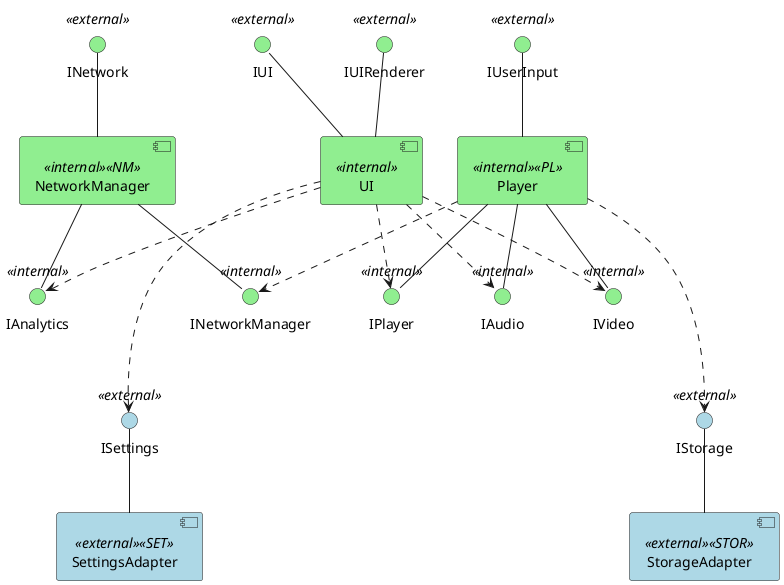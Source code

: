     @startuml ExampleProject
    
    interface INetworkManager <<internal>> #LightGreen
    interface IPlayer <<internal>> #LightGreen
    interface IUI <<external>> #LightGreen
    interface IAudio <<internal>> #LightGreen
    interface IVideo <<internal>> #LightGreen
    interface INetwork <<external>> #LightGreen
    interface IUserInput <<external>> #LightGreen
    interface IStorage <<external>> #LightBlue
    interface IAnalytics <<internal>> #LightGreen
    interface IUIRenderer <<external>> #LightGreen
    interface ISettings <<external>> #LightBlue
    
    component SettingsAdapter <<external>> <<SET>> #LightBlue
    ISettings -- SettingsAdapter
    
    component StorageAdapter <<external>> <<STOR>> #LightBlue
    IStorage -- StorageAdapter
    
    component Player <<internal>> <<PL>> #LightGreen
    Player -- IPlayer
    Player -- IAudio
    Player -- IVideo
    IUserInput -- Player
    Player ...> IStorage
    Player ..> INetworkManager
    
    component NetworkManager <<internal>> <<NM>> #LightGreen
    NetworkManager -- INetworkManager
    INetwork -- NetworkManager
    NetworkManager -- IAnalytics
    
    component UI <<internal>> #LightGreen
    IUI -- UI
    IUIRenderer -- UI 
    UI ..> IAnalytics
    UI ..> IAudio
    UI ..> IVideo
    UI ..> IPlayer
    UI ...> ISettings
    
    @enduml
